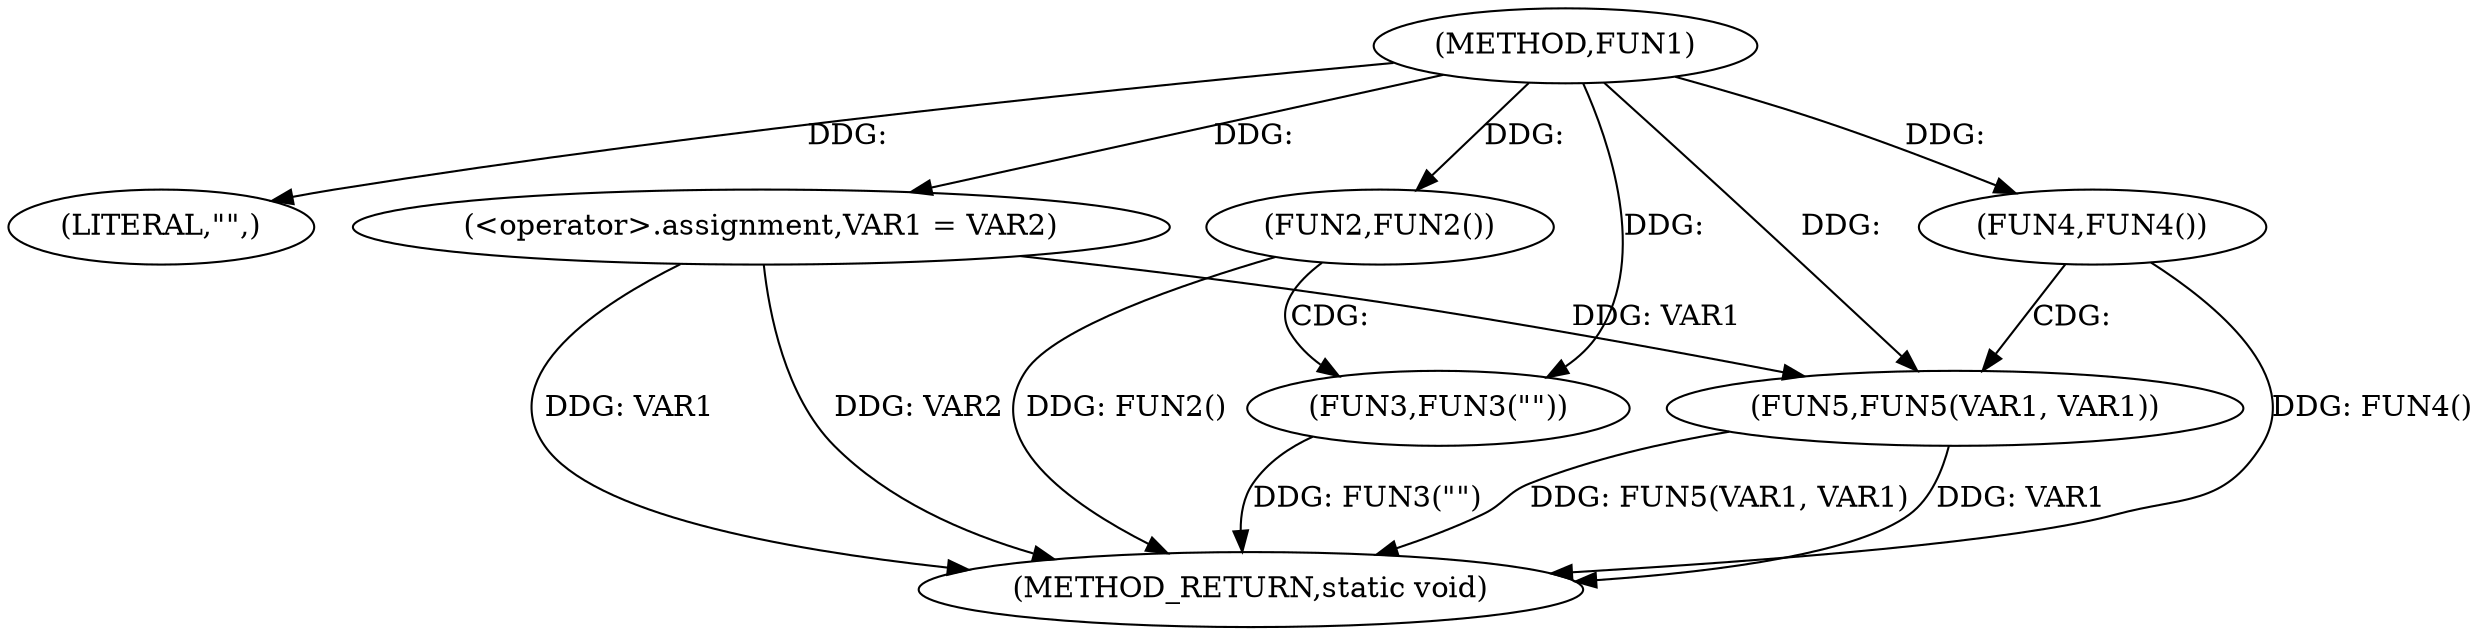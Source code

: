 digraph FUN1 {  
"1000100" [label = "(METHOD,FUN1)" ]
"1000120" [label = "(METHOD_RETURN,static void)" ]
"1000103" [label = "(LITERAL,\"\",)" ]
"1000104" [label = "(<operator>.assignment,VAR1 = VAR2)" ]
"1000108" [label = "(FUN2,FUN2())" ]
"1000110" [label = "(FUN3,FUN3(\"\"))" ]
"1000115" [label = "(FUN4,FUN4())" ]
"1000117" [label = "(FUN5,FUN5(VAR1, VAR1))" ]
  "1000117" -> "1000120"  [ label = "DDG: FUN5(VAR1, VAR1)"] 
  "1000108" -> "1000120"  [ label = "DDG: FUN2()"] 
  "1000104" -> "1000120"  [ label = "DDG: VAR1"] 
  "1000115" -> "1000120"  [ label = "DDG: FUN4()"] 
  "1000117" -> "1000120"  [ label = "DDG: VAR1"] 
  "1000110" -> "1000120"  [ label = "DDG: FUN3(\"\")"] 
  "1000104" -> "1000120"  [ label = "DDG: VAR2"] 
  "1000100" -> "1000103"  [ label = "DDG: "] 
  "1000100" -> "1000104"  [ label = "DDG: "] 
  "1000100" -> "1000108"  [ label = "DDG: "] 
  "1000100" -> "1000110"  [ label = "DDG: "] 
  "1000100" -> "1000115"  [ label = "DDG: "] 
  "1000104" -> "1000117"  [ label = "DDG: VAR1"] 
  "1000100" -> "1000117"  [ label = "DDG: "] 
  "1000108" -> "1000110"  [ label = "CDG: "] 
  "1000115" -> "1000117"  [ label = "CDG: "] 
}
